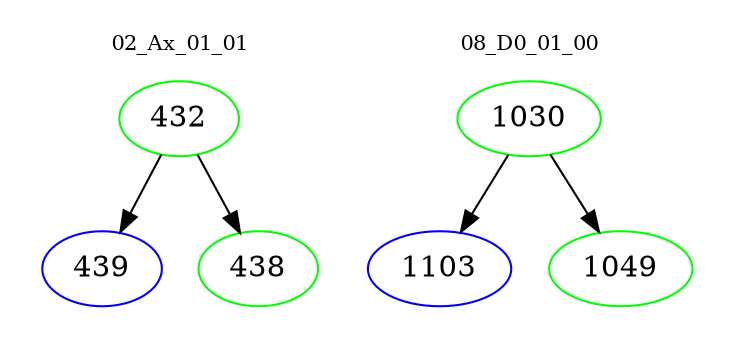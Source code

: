 digraph{
subgraph cluster_0 {
color = white
label = "02_Ax_01_01";
fontsize=10;
T0_432 [label="432", color="green"]
T0_432 -> T0_439 [color="black"]
T0_439 [label="439", color="blue"]
T0_432 -> T0_438 [color="black"]
T0_438 [label="438", color="green"]
}
subgraph cluster_1 {
color = white
label = "08_D0_01_00";
fontsize=10;
T1_1030 [label="1030", color="green"]
T1_1030 -> T1_1103 [color="black"]
T1_1103 [label="1103", color="blue"]
T1_1030 -> T1_1049 [color="black"]
T1_1049 [label="1049", color="green"]
}
}
